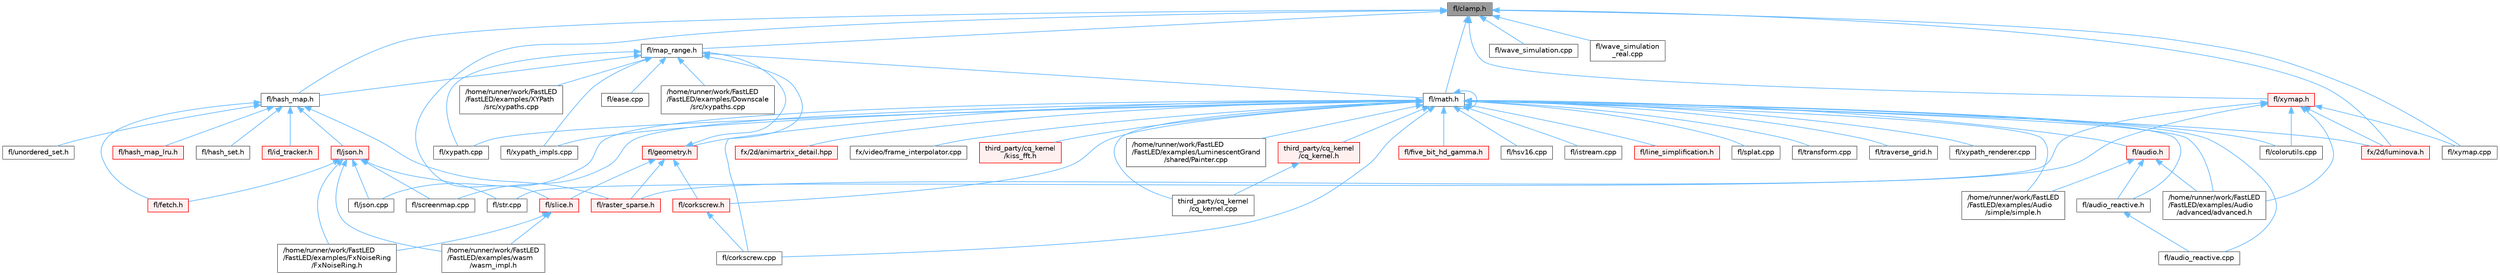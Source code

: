 digraph "fl/clamp.h"
{
 // INTERACTIVE_SVG=YES
 // LATEX_PDF_SIZE
  bgcolor="transparent";
  edge [fontname=Helvetica,fontsize=10,labelfontname=Helvetica,labelfontsize=10];
  node [fontname=Helvetica,fontsize=10,shape=box,height=0.2,width=0.4];
  Node1 [id="Node000001",label="fl/clamp.h",height=0.2,width=0.4,color="gray40", fillcolor="grey60", style="filled", fontcolor="black",tooltip=" "];
  Node1 -> Node2 [id="edge1_Node000001_Node000002",dir="back",color="steelblue1",style="solid",tooltip=" "];
  Node2 [id="Node000002",label="fl/hash_map.h",height=0.2,width=0.4,color="grey40", fillcolor="white", style="filled",URL="$d6/d13/hash__map_8h.html",tooltip=" "];
  Node2 -> Node3 [id="edge2_Node000002_Node000003",dir="back",color="steelblue1",style="solid",tooltip=" "];
  Node3 [id="Node000003",label="fl/fetch.h",height=0.2,width=0.4,color="red", fillcolor="#FFF0F0", style="filled",URL="$d6/d6a/fetch_8h.html",tooltip="Unified HTTP fetch API for FastLED (cross-platform)"];
  Node2 -> Node6 [id="edge3_Node000002_Node000006",dir="back",color="steelblue1",style="solid",tooltip=" "];
  Node6 [id="Node000006",label="fl/hash_map_lru.h",height=0.2,width=0.4,color="red", fillcolor="#FFF0F0", style="filled",URL="$dd/d0c/hash__map__lru_8h.html",tooltip=" "];
  Node2 -> Node10 [id="edge4_Node000002_Node000010",dir="back",color="steelblue1",style="solid",tooltip=" "];
  Node10 [id="Node000010",label="fl/hash_set.h",height=0.2,width=0.4,color="grey40", fillcolor="white", style="filled",URL="$dc/de3/hash__set_8h.html",tooltip=" "];
  Node2 -> Node11 [id="edge5_Node000002_Node000011",dir="back",color="steelblue1",style="solid",tooltip=" "];
  Node11 [id="Node000011",label="fl/id_tracker.h",height=0.2,width=0.4,color="red", fillcolor="#FFF0F0", style="filled",URL="$df/d0a/id__tracker_8h.html",tooltip=" "];
  Node2 -> Node13 [id="edge6_Node000002_Node000013",dir="back",color="steelblue1",style="solid",tooltip=" "];
  Node13 [id="Node000013",label="fl/json.h",height=0.2,width=0.4,color="red", fillcolor="#FFF0F0", style="filled",URL="$d7/d91/fl_2json_8h.html",tooltip="FastLED's Elegant JSON Library: fl::Json"];
  Node13 -> Node14 [id="edge7_Node000013_Node000014",dir="back",color="steelblue1",style="solid",tooltip=" "];
  Node14 [id="Node000014",label="/home/runner/work/FastLED\l/FastLED/examples/FxNoiseRing\l/FxNoiseRing.h",height=0.2,width=0.4,color="grey40", fillcolor="white", style="filled",URL="$d5/d77/_fx_noise_ring_8h.html",tooltip=" "];
  Node13 -> Node16 [id="edge8_Node000013_Node000016",dir="back",color="steelblue1",style="solid",tooltip=" "];
  Node16 [id="Node000016",label="/home/runner/work/FastLED\l/FastLED/examples/wasm\l/wasm_impl.h",height=0.2,width=0.4,color="grey40", fillcolor="white", style="filled",URL="$da/d40/wasm__impl_8h.html",tooltip=" "];
  Node13 -> Node3 [id="edge9_Node000013_Node000003",dir="back",color="steelblue1",style="solid",tooltip=" "];
  Node13 -> Node18 [id="edge10_Node000013_Node000018",dir="back",color="steelblue1",style="solid",tooltip=" "];
  Node18 [id="Node000018",label="fl/json.cpp",height=0.2,width=0.4,color="grey40", fillcolor="white", style="filled",URL="$dd/d55/json_8cpp.html",tooltip=" "];
  Node13 -> Node19 [id="edge11_Node000013_Node000019",dir="back",color="steelblue1",style="solid",tooltip=" "];
  Node19 [id="Node000019",label="fl/screenmap.cpp",height=0.2,width=0.4,color="grey40", fillcolor="white", style="filled",URL="$d9/d6f/screenmap_8cpp.html",tooltip=" "];
  Node13 -> Node194 [id="edge12_Node000013_Node000194",dir="back",color="steelblue1",style="solid",tooltip=" "];
  Node194 [id="Node000194",label="fl/str.cpp",height=0.2,width=0.4,color="grey40", fillcolor="white", style="filled",URL="$d1/d1f/str_8cpp.html",tooltip=" "];
  Node2 -> Node195 [id="edge13_Node000002_Node000195",dir="back",color="steelblue1",style="solid",tooltip=" "];
  Node195 [id="Node000195",label="fl/raster_sparse.h",height=0.2,width=0.4,color="red", fillcolor="#FFF0F0", style="filled",URL="$d4/df9/raster__sparse_8h.html",tooltip=" "];
  Node2 -> Node201 [id="edge14_Node000002_Node000201",dir="back",color="steelblue1",style="solid",tooltip=" "];
  Node201 [id="Node000201",label="fl/unordered_set.h",height=0.2,width=0.4,color="grey40", fillcolor="white", style="filled",URL="$df/d26/unordered__set_8h.html",tooltip=" "];
  Node1 -> Node202 [id="edge15_Node000001_Node000202",dir="back",color="steelblue1",style="solid",tooltip=" "];
  Node202 [id="Node000202",label="fl/map_range.h",height=0.2,width=0.4,color="grey40", fillcolor="white", style="filled",URL="$d1/d47/map__range_8h.html",tooltip=" "];
  Node202 -> Node203 [id="edge16_Node000202_Node000203",dir="back",color="steelblue1",style="solid",tooltip=" "];
  Node203 [id="Node000203",label="/home/runner/work/FastLED\l/FastLED/examples/Downscale\l/src/xypaths.cpp",height=0.2,width=0.4,color="grey40", fillcolor="white", style="filled",URL="$dd/d96/_downscale_2src_2xypaths_8cpp.html",tooltip=" "];
  Node202 -> Node204 [id="edge17_Node000202_Node000204",dir="back",color="steelblue1",style="solid",tooltip=" "];
  Node204 [id="Node000204",label="/home/runner/work/FastLED\l/FastLED/examples/XYPath\l/src/xypaths.cpp",height=0.2,width=0.4,color="grey40", fillcolor="white", style="filled",URL="$d8/d55/_x_y_path_2src_2xypaths_8cpp.html",tooltip=" "];
  Node202 -> Node173 [id="edge18_Node000202_Node000173",dir="back",color="steelblue1",style="solid",tooltip=" "];
  Node173 [id="Node000173",label="fl/corkscrew.cpp",height=0.2,width=0.4,color="grey40", fillcolor="white", style="filled",URL="$d3/d9b/corkscrew_8cpp.html",tooltip=" "];
  Node202 -> Node136 [id="edge19_Node000202_Node000136",dir="back",color="steelblue1",style="solid",tooltip=" "];
  Node136 [id="Node000136",label="fl/ease.cpp",height=0.2,width=0.4,color="grey40", fillcolor="white", style="filled",URL="$d4/d85/ease_8cpp.html",tooltip=" "];
  Node202 -> Node2 [id="edge20_Node000202_Node000002",dir="back",color="steelblue1",style="solid",tooltip=" "];
  Node202 -> Node205 [id="edge21_Node000202_Node000205",dir="back",color="steelblue1",style="solid",tooltip=" "];
  Node205 [id="Node000205",label="fl/math.h",height=0.2,width=0.4,color="grey40", fillcolor="white", style="filled",URL="$df/db1/math_8h.html",tooltip=" "];
  Node205 -> Node45 [id="edge22_Node000205_Node000045",dir="back",color="steelblue1",style="solid",tooltip=" "];
  Node45 [id="Node000045",label="/home/runner/work/FastLED\l/FastLED/examples/Audio\l/advanced/advanced.h",height=0.2,width=0.4,color="grey40", fillcolor="white", style="filled",URL="$da/dc7/advanced_8h.html",tooltip=" "];
  Node205 -> Node46 [id="edge23_Node000205_Node000046",dir="back",color="steelblue1",style="solid",tooltip=" "];
  Node46 [id="Node000046",label="/home/runner/work/FastLED\l/FastLED/examples/Audio\l/simple/simple.h",height=0.2,width=0.4,color="grey40", fillcolor="white", style="filled",URL="$db/d49/_audio_2simple_2simple_8h.html",tooltip=" "];
  Node205 -> Node206 [id="edge24_Node000205_Node000206",dir="back",color="steelblue1",style="solid",tooltip=" "];
  Node206 [id="Node000206",label="/home/runner/work/FastLED\l/FastLED/examples/LuminescentGrand\l/shared/Painter.cpp",height=0.2,width=0.4,color="grey40", fillcolor="white", style="filled",URL="$db/d33/_painter_8cpp.html",tooltip=" "];
  Node205 -> Node207 [id="edge25_Node000205_Node000207",dir="back",color="steelblue1",style="solid",tooltip=" "];
  Node207 [id="Node000207",label="fl/audio.h",height=0.2,width=0.4,color="red", fillcolor="#FFF0F0", style="filled",URL="$da/d09/audio_8h.html",tooltip=" "];
  Node207 -> Node45 [id="edge26_Node000207_Node000045",dir="back",color="steelblue1",style="solid",tooltip=" "];
  Node207 -> Node46 [id="edge27_Node000207_Node000046",dir="back",color="steelblue1",style="solid",tooltip=" "];
  Node207 -> Node209 [id="edge28_Node000207_Node000209",dir="back",color="steelblue1",style="solid",tooltip=" "];
  Node209 [id="Node000209",label="fl/audio_reactive.h",height=0.2,width=0.4,color="grey40", fillcolor="white", style="filled",URL="$d1/d9a/audio__reactive_8h.html",tooltip=" "];
  Node209 -> Node210 [id="edge29_Node000209_Node000210",dir="back",color="steelblue1",style="solid",tooltip=" "];
  Node210 [id="Node000210",label="fl/audio_reactive.cpp",height=0.2,width=0.4,color="grey40", fillcolor="white", style="filled",URL="$d4/d14/audio__reactive_8cpp.html",tooltip=" "];
  Node205 -> Node210 [id="edge30_Node000205_Node000210",dir="back",color="steelblue1",style="solid",tooltip=" "];
  Node205 -> Node209 [id="edge31_Node000205_Node000209",dir="back",color="steelblue1",style="solid",tooltip=" "];
  Node205 -> Node135 [id="edge32_Node000205_Node000135",dir="back",color="steelblue1",style="solid",tooltip=" "];
  Node135 [id="Node000135",label="fl/colorutils.cpp",height=0.2,width=0.4,color="grey40", fillcolor="white", style="filled",URL="$da/d2d/colorutils_8cpp.html",tooltip="Misc utility functions for palettes, blending, and more."];
  Node205 -> Node173 [id="edge33_Node000205_Node000173",dir="back",color="steelblue1",style="solid",tooltip=" "];
  Node205 -> Node212 [id="edge34_Node000205_Node000212",dir="back",color="steelblue1",style="solid",tooltip=" "];
  Node212 [id="Node000212",label="fl/corkscrew.h",height=0.2,width=0.4,color="red", fillcolor="#FFF0F0", style="filled",URL="$d1/dd4/src_2fl_2corkscrew_8h.html",tooltip="Corkscrew LED strip projection and rendering."];
  Node212 -> Node173 [id="edge35_Node000212_Node000173",dir="back",color="steelblue1",style="solid",tooltip=" "];
  Node205 -> Node213 [id="edge36_Node000205_Node000213",dir="back",color="steelblue1",style="solid",tooltip=" "];
  Node213 [id="Node000213",label="fl/five_bit_hd_gamma.h",height=0.2,width=0.4,color="red", fillcolor="#FFF0F0", style="filled",URL="$dc/d44/five__bit__hd__gamma_8h.html",tooltip="Declares functions for five-bit gamma correction."];
  Node205 -> Node214 [id="edge37_Node000205_Node000214",dir="back",color="steelblue1",style="solid",tooltip=" "];
  Node214 [id="Node000214",label="fl/geometry.h",height=0.2,width=0.4,color="red", fillcolor="#FFF0F0", style="filled",URL="$d4/d67/geometry_8h.html",tooltip=" "];
  Node214 -> Node212 [id="edge38_Node000214_Node000212",dir="back",color="steelblue1",style="solid",tooltip=" "];
  Node214 -> Node202 [id="edge39_Node000214_Node000202",dir="back",color="steelblue1",style="solid",tooltip=" "];
  Node214 -> Node195 [id="edge40_Node000214_Node000195",dir="back",color="steelblue1",style="solid",tooltip=" "];
  Node214 -> Node261 [id="edge41_Node000214_Node000261",dir="back",color="steelblue1",style="solid",tooltip=" "];
  Node261 [id="Node000261",label="fl/slice.h",height=0.2,width=0.4,color="red", fillcolor="#FFF0F0", style="filled",URL="$d0/d48/slice_8h.html",tooltip=" "];
  Node261 -> Node14 [id="edge42_Node000261_Node000014",dir="back",color="steelblue1",style="solid",tooltip=" "];
  Node261 -> Node16 [id="edge43_Node000261_Node000016",dir="back",color="steelblue1",style="solid",tooltip=" "];
  Node205 -> Node326 [id="edge44_Node000205_Node000326",dir="back",color="steelblue1",style="solid",tooltip=" "];
  Node326 [id="Node000326",label="fl/hsv16.cpp",height=0.2,width=0.4,color="grey40", fillcolor="white", style="filled",URL="$da/d5e/hsv16_8cpp.html",tooltip=" "];
  Node205 -> Node270 [id="edge45_Node000205_Node000270",dir="back",color="steelblue1",style="solid",tooltip=" "];
  Node270 [id="Node000270",label="fl/istream.cpp",height=0.2,width=0.4,color="grey40", fillcolor="white", style="filled",URL="$d7/d52/istream_8cpp.html",tooltip=" "];
  Node205 -> Node18 [id="edge46_Node000205_Node000018",dir="back",color="steelblue1",style="solid",tooltip=" "];
  Node205 -> Node258 [id="edge47_Node000205_Node000258",dir="back",color="steelblue1",style="solid",tooltip=" "];
  Node258 [id="Node000258",label="fl/line_simplification.h",height=0.2,width=0.4,color="red", fillcolor="#FFF0F0", style="filled",URL="$d8/da7/line__simplification_8h.html",tooltip=" "];
  Node205 -> Node205 [id="edge48_Node000205_Node000205",dir="back",color="steelblue1",style="solid",tooltip=" "];
  Node205 -> Node19 [id="edge49_Node000205_Node000019",dir="back",color="steelblue1",style="solid",tooltip=" "];
  Node205 -> Node238 [id="edge50_Node000205_Node000238",dir="back",color="steelblue1",style="solid",tooltip=" "];
  Node238 [id="Node000238",label="fl/splat.cpp",height=0.2,width=0.4,color="grey40", fillcolor="white", style="filled",URL="$da/dbe/splat_8cpp.html",tooltip=" "];
  Node205 -> Node217 [id="edge51_Node000205_Node000217",dir="back",color="steelblue1",style="solid",tooltip=" "];
  Node217 [id="Node000217",label="fl/transform.cpp",height=0.2,width=0.4,color="grey40", fillcolor="white", style="filled",URL="$d8/d8c/transform_8cpp.html",tooltip=" "];
  Node205 -> Node260 [id="edge52_Node000205_Node000260",dir="back",color="steelblue1",style="solid",tooltip=" "];
  Node260 [id="Node000260",label="fl/traverse_grid.h",height=0.2,width=0.4,color="grey40", fillcolor="white", style="filled",URL="$d9/d42/traverse__grid_8h.html",tooltip=" "];
  Node205 -> Node198 [id="edge53_Node000205_Node000198",dir="back",color="steelblue1",style="solid",tooltip=" "];
  Node198 [id="Node000198",label="fl/xypath.cpp",height=0.2,width=0.4,color="grey40", fillcolor="white", style="filled",URL="$d4/d78/xypath_8cpp.html",tooltip=" "];
  Node205 -> Node199 [id="edge54_Node000205_Node000199",dir="back",color="steelblue1",style="solid",tooltip=" "];
  Node199 [id="Node000199",label="fl/xypath_impls.cpp",height=0.2,width=0.4,color="grey40", fillcolor="white", style="filled",URL="$d4/db1/xypath__impls_8cpp.html",tooltip=" "];
  Node205 -> Node222 [id="edge55_Node000205_Node000222",dir="back",color="steelblue1",style="solid",tooltip=" "];
  Node222 [id="Node000222",label="fl/xypath_renderer.cpp",height=0.2,width=0.4,color="grey40", fillcolor="white", style="filled",URL="$d2/d31/xypath__renderer_8cpp.html",tooltip=" "];
  Node205 -> Node307 [id="edge56_Node000205_Node000307",dir="back",color="steelblue1",style="solid",tooltip=" "];
  Node307 [id="Node000307",label="fx/2d/animartrix_detail.hpp",height=0.2,width=0.4,color="red", fillcolor="#FFF0F0", style="filled",URL="$d3/d3b/animartrix__detail_8hpp.html",tooltip=" "];
  Node205 -> Node145 [id="edge57_Node000205_Node000145",dir="back",color="steelblue1",style="solid",tooltip=" "];
  Node145 [id="Node000145",label="fx/2d/luminova.h",height=0.2,width=0.4,color="red", fillcolor="#FFF0F0", style="filled",URL="$d4/dd9/src_2fx_22d_2luminova_8h.html",tooltip=" "];
  Node205 -> Node188 [id="edge58_Node000205_Node000188",dir="back",color="steelblue1",style="solid",tooltip=" "];
  Node188 [id="Node000188",label="fx/video/frame_interpolator.cpp",height=0.2,width=0.4,color="grey40", fillcolor="white", style="filled",URL="$d5/da4/frame__interpolator_8cpp.html",tooltip=" "];
  Node205 -> Node359 [id="edge59_Node000205_Node000359",dir="back",color="steelblue1",style="solid",tooltip=" "];
  Node359 [id="Node000359",label="third_party/cq_kernel\l/cq_kernel.cpp",height=0.2,width=0.4,color="grey40", fillcolor="white", style="filled",URL="$d2/d90/cq__kernel_8cpp.html",tooltip=" "];
  Node205 -> Node362 [id="edge60_Node000205_Node000362",dir="back",color="steelblue1",style="solid",tooltip=" "];
  Node362 [id="Node000362",label="third_party/cq_kernel\l/cq_kernel.h",height=0.2,width=0.4,color="red", fillcolor="#FFF0F0", style="filled",URL="$d1/dda/cq__kernel_8h.html",tooltip=" "];
  Node362 -> Node359 [id="edge61_Node000362_Node000359",dir="back",color="steelblue1",style="solid",tooltip=" "];
  Node205 -> Node360 [id="edge62_Node000205_Node000360",dir="back",color="steelblue1",style="solid",tooltip=" "];
  Node360 [id="Node000360",label="third_party/cq_kernel\l/kiss_fft.h",height=0.2,width=0.4,color="red", fillcolor="#FFF0F0", style="filled",URL="$d0/dc9/kiss__fft_8h.html",tooltip=" "];
  Node202 -> Node198 [id="edge63_Node000202_Node000198",dir="back",color="steelblue1",style="solid",tooltip=" "];
  Node202 -> Node199 [id="edge64_Node000202_Node000199",dir="back",color="steelblue1",style="solid",tooltip=" "];
  Node1 -> Node205 [id="edge65_Node000001_Node000205",dir="back",color="steelblue1",style="solid",tooltip=" "];
  Node1 -> Node261 [id="edge66_Node000001_Node000261",dir="back",color="steelblue1",style="solid",tooltip=" "];
  Node1 -> Node245 [id="edge67_Node000001_Node000245",dir="back",color="steelblue1",style="solid",tooltip=" "];
  Node245 [id="Node000245",label="fl/wave_simulation.cpp",height=0.2,width=0.4,color="grey40", fillcolor="white", style="filled",URL="$de/d8c/wave__simulation_8cpp.html",tooltip=" "];
  Node1 -> Node247 [id="edge68_Node000001_Node000247",dir="back",color="steelblue1",style="solid",tooltip=" "];
  Node247 [id="Node000247",label="fl/wave_simulation\l_real.cpp",height=0.2,width=0.4,color="grey40", fillcolor="white", style="filled",URL="$d8/da2/wave__simulation__real_8cpp.html",tooltip=" "];
  Node1 -> Node193 [id="edge69_Node000001_Node000193",dir="back",color="steelblue1",style="solid",tooltip=" "];
  Node193 [id="Node000193",label="fl/xymap.cpp",height=0.2,width=0.4,color="grey40", fillcolor="white", style="filled",URL="$d7/d09/xymap_8cpp.html",tooltip=" "];
  Node1 -> Node227 [id="edge70_Node000001_Node000227",dir="back",color="steelblue1",style="solid",tooltip=" "];
  Node227 [id="Node000227",label="fl/xymap.h",height=0.2,width=0.4,color="red", fillcolor="#FFF0F0", style="filled",URL="$da/d61/xymap_8h.html",tooltip=" "];
  Node227 -> Node45 [id="edge71_Node000227_Node000045",dir="back",color="steelblue1",style="solid",tooltip=" "];
  Node227 -> Node135 [id="edge72_Node000227_Node000135",dir="back",color="steelblue1",style="solid",tooltip=" "];
  Node227 -> Node195 [id="edge73_Node000227_Node000195",dir="back",color="steelblue1",style="solid",tooltip=" "];
  Node227 -> Node194 [id="edge74_Node000227_Node000194",dir="back",color="steelblue1",style="solid",tooltip=" "];
  Node227 -> Node193 [id="edge75_Node000227_Node000193",dir="back",color="steelblue1",style="solid",tooltip=" "];
  Node227 -> Node145 [id="edge76_Node000227_Node000145",dir="back",color="steelblue1",style="solid",tooltip=" "];
  Node1 -> Node145 [id="edge77_Node000001_Node000145",dir="back",color="steelblue1",style="solid",tooltip=" "];
}
